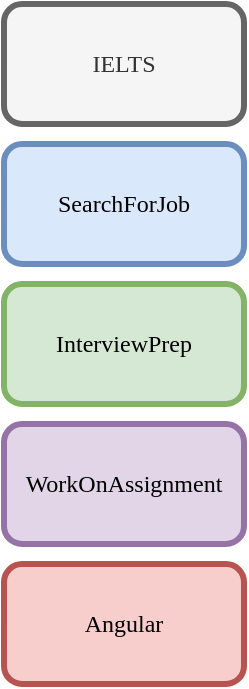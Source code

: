 <mxfile version="13.6.9" type="github">
  <diagram id="iEUPozLsDsx7m8_asPWK" name="Page-1">
    <mxGraphModel dx="920" dy="835" grid="1" gridSize="10" guides="1" tooltips="1" connect="1" arrows="1" fold="1" page="1" pageScale="1" pageWidth="850" pageHeight="1100" math="0" shadow="0">
      <root>
        <mxCell id="0" />
        <mxCell id="1" parent="0" />
        <mxCell id="k_jq2460wZ7kHOdffIEp-2" value="&lt;font face=&quot;Verdana&quot;&gt;SearchForJob&lt;/font&gt;" style="rounded=1;whiteSpace=wrap;html=1;strokeWidth=3;fillColor=#dae8fc;strokeColor=#6c8ebf;" parent="1" vertex="1">
          <mxGeometry x="40" y="80" width="120" height="60" as="geometry" />
        </mxCell>
        <mxCell id="k_jq2460wZ7kHOdffIEp-3" value="&lt;font face=&quot;Verdana&quot;&gt;InterviewPrep&lt;br&gt;&lt;/font&gt;" style="rounded=1;whiteSpace=wrap;html=1;strokeWidth=3;fillColor=#d5e8d4;strokeColor=#82b366;" parent="1" vertex="1">
          <mxGeometry x="40" y="150" width="120" height="60" as="geometry" />
        </mxCell>
        <mxCell id="k_jq2460wZ7kHOdffIEp-4" value="&lt;font face=&quot;Verdana&quot;&gt;WorkOnAssignment&lt;br&gt;&lt;/font&gt;" style="rounded=1;whiteSpace=wrap;html=1;strokeWidth=3;fillColor=#e1d5e7;strokeColor=#9673a6;" parent="1" vertex="1">
          <mxGeometry x="40" y="220" width="120" height="60" as="geometry" />
        </mxCell>
        <mxCell id="k_jq2460wZ7kHOdffIEp-6" value="&lt;font face=&quot;Verdana&quot;&gt;IELTS&lt;br&gt;&lt;/font&gt;" style="rounded=1;whiteSpace=wrap;html=1;strokeWidth=3;fillColor=#f5f5f5;strokeColor=#666666;fontColor=#333333;" parent="1" vertex="1">
          <mxGeometry x="40" y="10" width="120" height="60" as="geometry" />
        </mxCell>
        <mxCell id="fIL_LvKcseRocpRU3MS9-1" value="&lt;font face=&quot;Verdana&quot;&gt;Angular&lt;br&gt;&lt;/font&gt;" style="rounded=1;whiteSpace=wrap;html=1;strokeWidth=3;fillColor=#f8cecc;strokeColor=#b85450;" vertex="1" parent="1">
          <mxGeometry x="40" y="290" width="120" height="60" as="geometry" />
        </mxCell>
      </root>
    </mxGraphModel>
  </diagram>
</mxfile>
